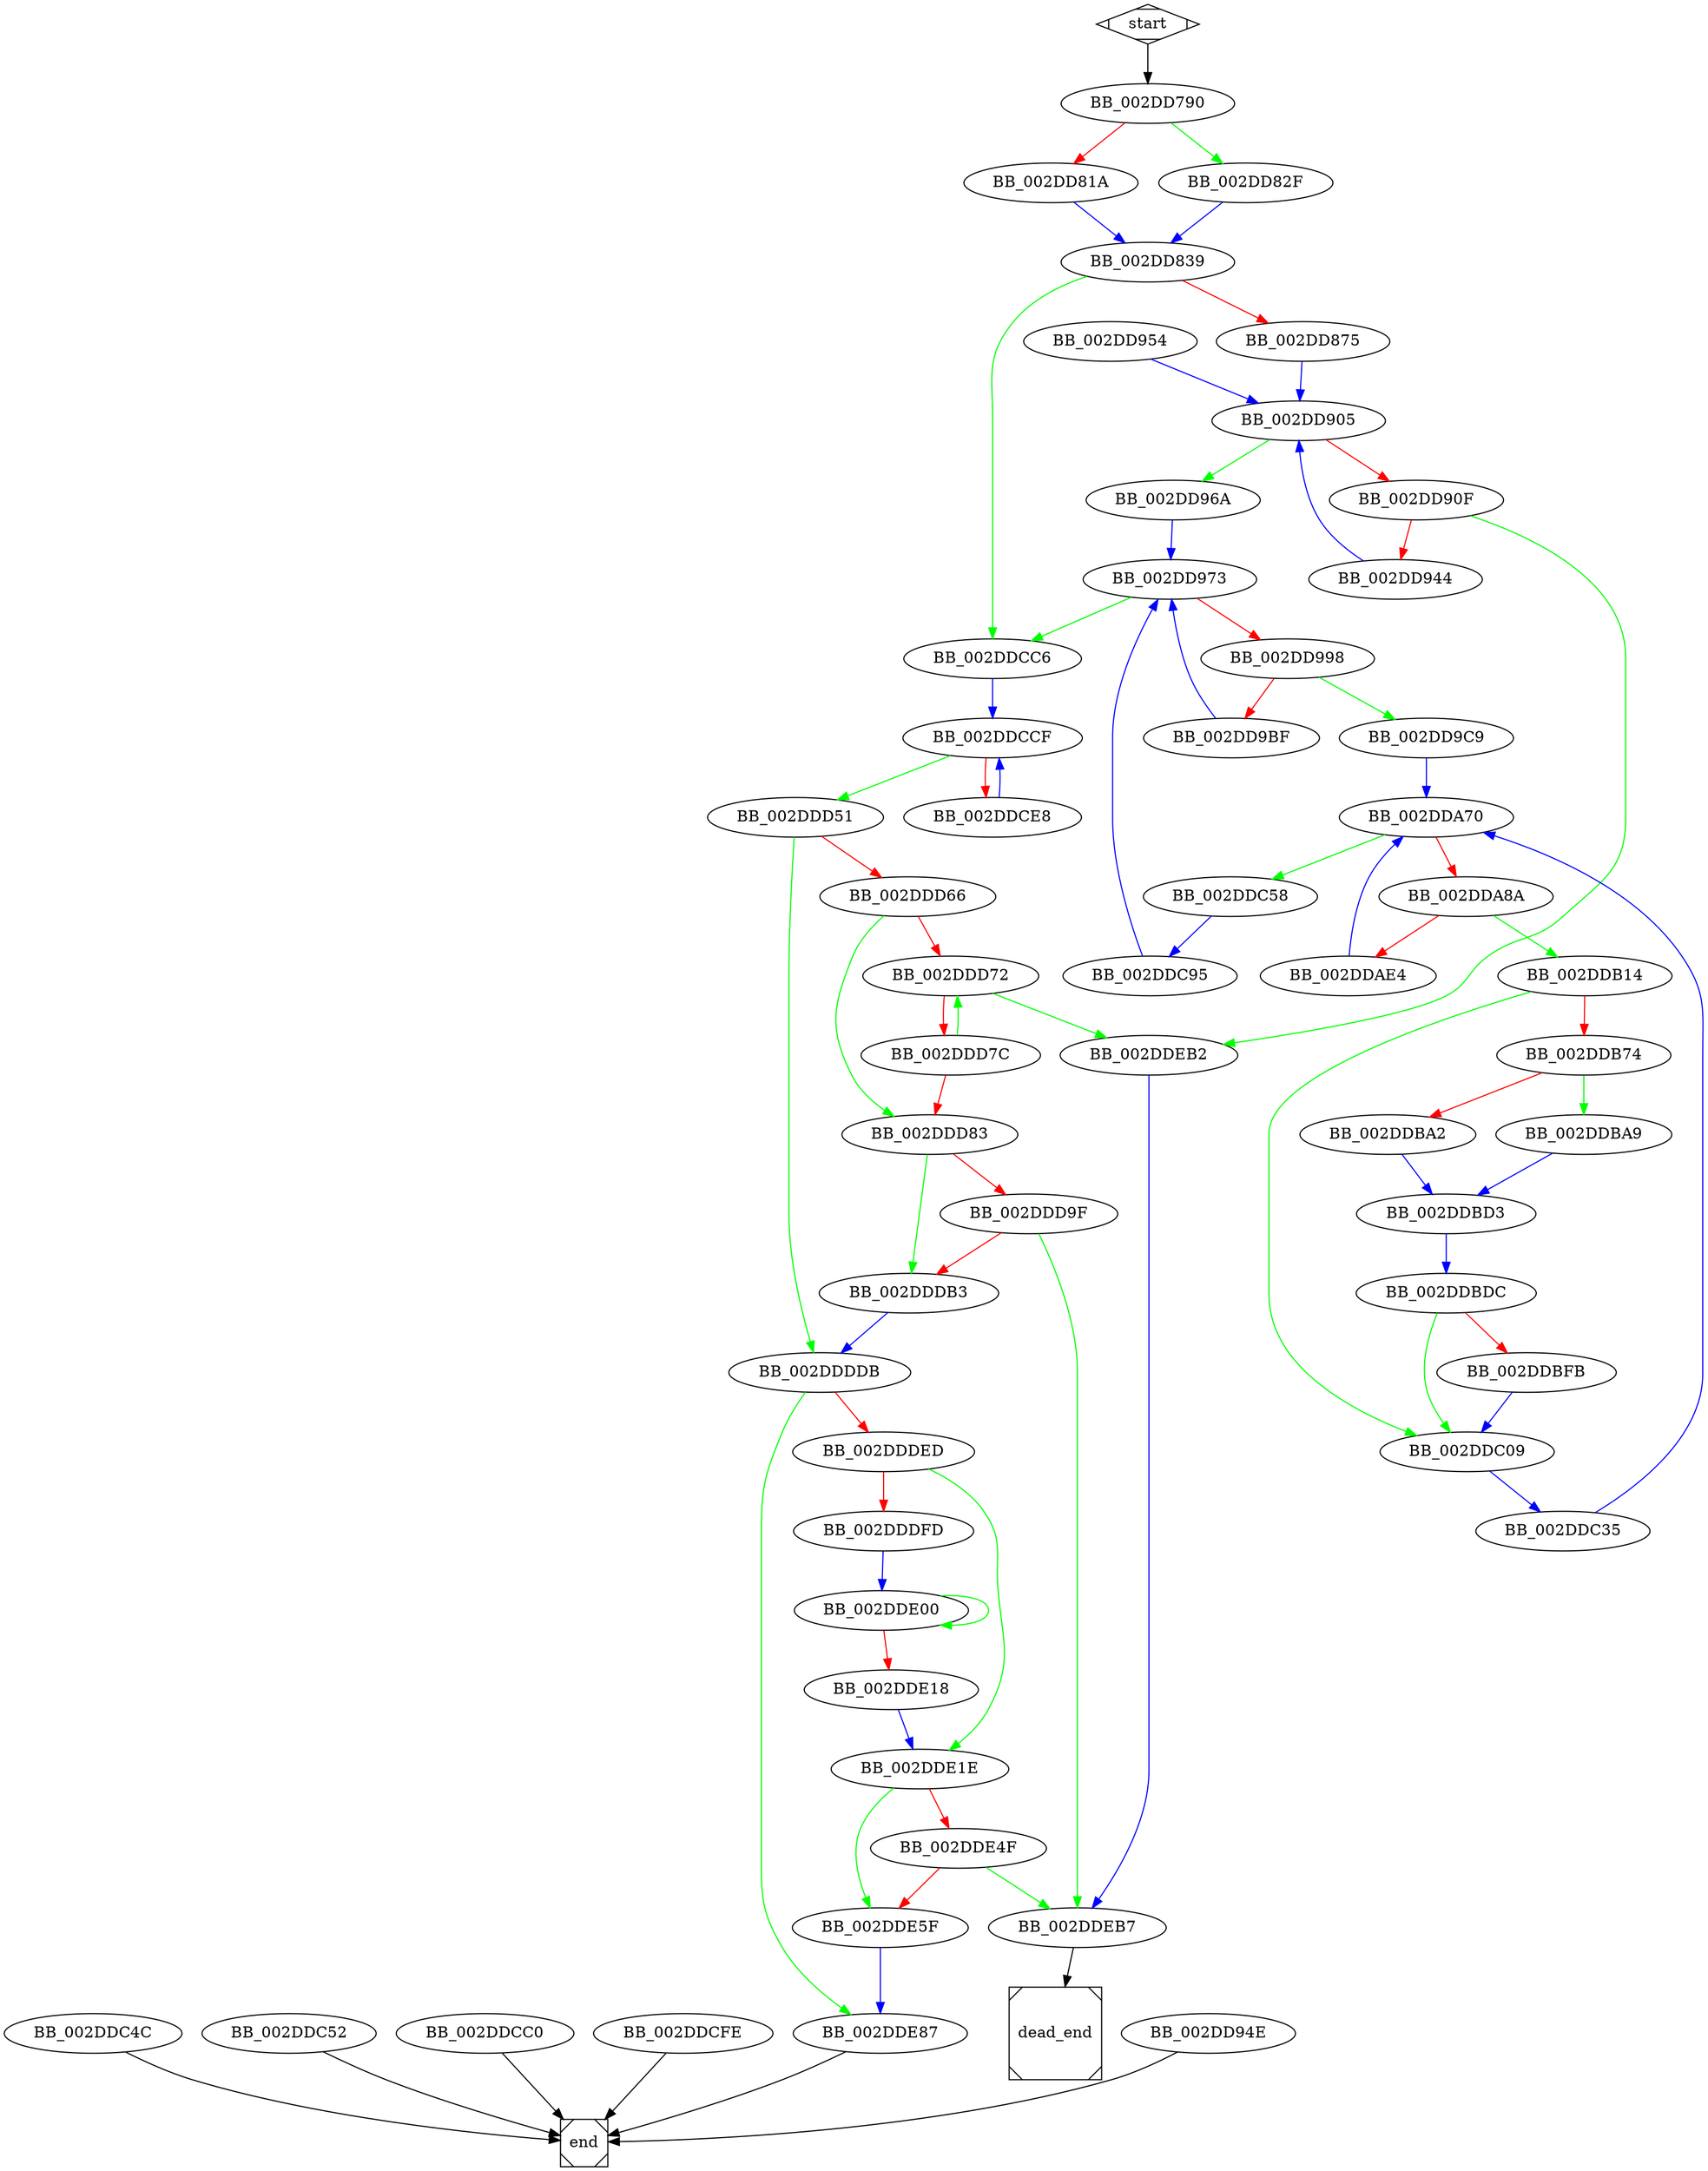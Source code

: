 digraph G {
  start -> BB_002DD790;
  
  BB_002DD790 -> BB_002DD81A [color=red];
  BB_002DD790 -> BB_002DD82F [color=green];
  
  BB_002DD81A -> BB_002DD839 [color=blue];
  
  BB_002DD82F -> BB_002DD839 [color=blue];
  
  BB_002DD839 -> BB_002DD875 [color=red];
  BB_002DD839 -> BB_002DDCC6 [color=green];
  
  BB_002DD875 -> BB_002DD905 [color=blue];
  
  BB_002DD905 -> BB_002DD90F [color=red];
  BB_002DD905 -> BB_002DD96A [color=green];
  
  BB_002DD90F -> BB_002DD944 [color=red];
  BB_002DD90F -> BB_002DDEB2 [color=green];
  
  BB_002DD944 -> BB_002DD905 [color=blue];
  
  BB_002DD94E -> end;
  
  BB_002DD954 -> BB_002DD905 [color=blue];
  
  BB_002DD96A -> BB_002DD973 [color=blue];
  
  BB_002DD973 -> BB_002DD998 [color=red];
  BB_002DD973 -> BB_002DDCC6 [color=green];
  
  BB_002DD998 -> BB_002DD9BF [color=red];
  BB_002DD998 -> BB_002DD9C9 [color=green];
  
  BB_002DD9BF -> BB_002DD973 [color=blue];
  
  BB_002DD9C9 -> BB_002DDA70 [color=blue];
  
  BB_002DDA70 -> BB_002DDA8A [color=red];
  BB_002DDA70 -> BB_002DDC58 [color=green];
  
  BB_002DDA8A -> BB_002DDAE4 [color=red];
  BB_002DDA8A -> BB_002DDB14 [color=green];
  
  BB_002DDAE4 -> BB_002DDA70 [color=blue];
  
  BB_002DDB14 -> BB_002DDB74 [color=red];
  BB_002DDB14 -> BB_002DDC09 [color=green];
  
  BB_002DDB74 -> BB_002DDBA2 [color=red];
  BB_002DDB74 -> BB_002DDBA9 [color=green];
  
  BB_002DDBA2 -> BB_002DDBD3 [color=blue];
  
  BB_002DDBA9 -> BB_002DDBD3 [color=blue];
  
  BB_002DDBD3 -> BB_002DDBDC [color=blue];
  
  BB_002DDBDC -> BB_002DDBFB [color=red];
  BB_002DDBDC -> BB_002DDC09 [color=green];
  
  BB_002DDBFB -> BB_002DDC09 [color=blue];
  
  BB_002DDC09 -> BB_002DDC35 [color=blue];
  
  BB_002DDC35 -> BB_002DDA70 [color=blue];
  
  BB_002DDC4C -> end;
  
  BB_002DDC52 -> end;
  
  BB_002DDC58 -> BB_002DDC95 [color=blue];
  
  BB_002DDC95 -> BB_002DD973 [color=blue];
  
  BB_002DDCC0 -> end;
  
  BB_002DDCC6 -> BB_002DDCCF [color=blue];
  
  BB_002DDCCF -> BB_002DDCE8 [color=red];
  BB_002DDCCF -> BB_002DDD51 [color=green];
  
  BB_002DDCE8 -> BB_002DDCCF [color=blue];
  
  BB_002DDCFE -> end;
  
  BB_002DDD51 -> BB_002DDD66 [color=red];
  BB_002DDD51 -> BB_002DDDDB [color=green];
  
  BB_002DDD66 -> BB_002DDD72 [color=red];
  BB_002DDD66 -> BB_002DDD83 [color=green];
  
  BB_002DDD72 -> BB_002DDD7C [color=red];
  BB_002DDD72 -> BB_002DDEB2 [color=green];
  
  BB_002DDD7C -> BB_002DDD83 [color=red];
  BB_002DDD7C -> BB_002DDD72 [color=green];
  
  BB_002DDD83 -> BB_002DDD9F [color=red];
  BB_002DDD83 -> BB_002DDDB3 [color=green];
  
  BB_002DDD9F -> BB_002DDDB3 [color=red];
  BB_002DDD9F -> BB_002DDEB7 [color=green];
  
  BB_002DDDB3 -> BB_002DDDDB [color=blue];
  
  BB_002DDDDB -> BB_002DDDED [color=red];
  BB_002DDDDB -> BB_002DDE87 [color=green];
  
  BB_002DDDED -> BB_002DDDFD [color=red];
  BB_002DDDED -> BB_002DDE1E [color=green];
  
  BB_002DDDFD -> BB_002DDE00 [color=blue];
  
  BB_002DDE00 -> BB_002DDE18 [color=red];
  BB_002DDE00 -> BB_002DDE00 [color=green];
  
  BB_002DDE18 -> BB_002DDE1E [color=blue];
  
  BB_002DDE1E -> BB_002DDE4F [color=red];
  BB_002DDE1E -> BB_002DDE5F [color=green];
  
  BB_002DDE4F -> BB_002DDE5F [color=red];
  BB_002DDE4F -> BB_002DDEB7 [color=green];
  
  BB_002DDE5F -> BB_002DDE87 [color=blue];
  
  BB_002DDE87 -> end;
  
  BB_002DDEB2 -> BB_002DDEB7 [color=blue];
  
  BB_002DDEB7 -> dead_end;
  
  start [shape=Mdiamond];
  end [shape=Msquare];
  dead_end [shape=Msquare];
}
